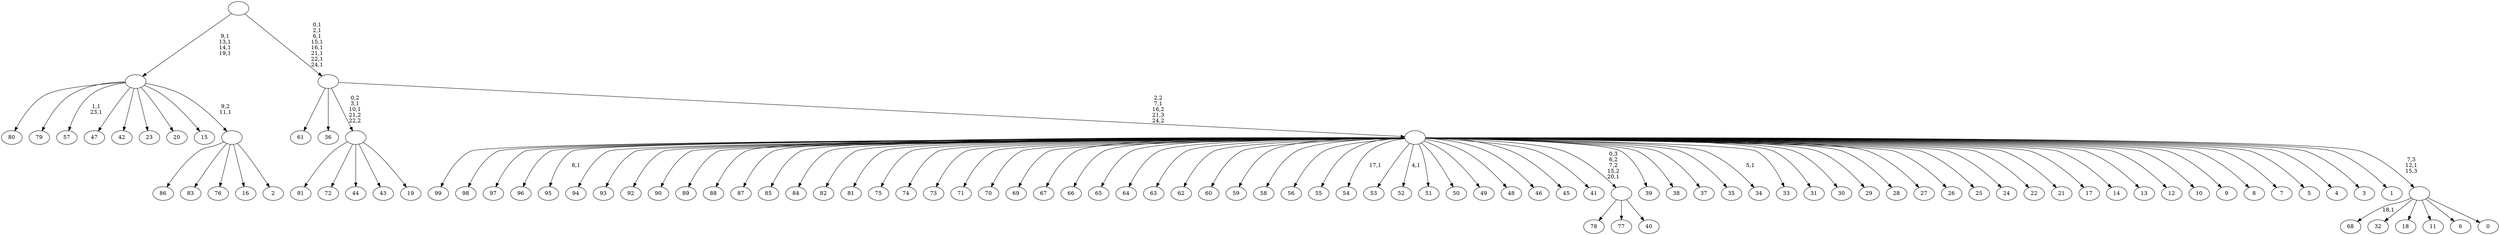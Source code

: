 digraph T {
	125 [label="99"]
	124 [label="98"]
	123 [label="97"]
	122 [label="96"]
	121 [label="95"]
	119 [label="94"]
	118 [label="93"]
	117 [label="92"]
	116 [label="91"]
	115 [label="90"]
	114 [label="89"]
	113 [label="88"]
	112 [label="87"]
	111 [label="86"]
	110 [label="85"]
	109 [label="84"]
	108 [label="83"]
	107 [label="82"]
	106 [label="81"]
	105 [label="80"]
	104 [label="79"]
	103 [label="78"]
	102 [label="77"]
	101 [label="76"]
	100 [label="75"]
	99 [label="74"]
	98 [label="73"]
	97 [label="72"]
	96 [label="71"]
	95 [label="70"]
	94 [label="69"]
	93 [label="68"]
	91 [label="67"]
	90 [label="66"]
	89 [label="65"]
	88 [label="64"]
	87 [label="63"]
	86 [label="62"]
	85 [label="61"]
	84 [label="60"]
	83 [label="59"]
	82 [label="58"]
	81 [label="57"]
	78 [label="56"]
	77 [label="55"]
	76 [label="54"]
	74 [label="53"]
	73 [label="52"]
	71 [label="51"]
	70 [label="50"]
	69 [label="49"]
	68 [label="48"]
	67 [label="47"]
	66 [label="46"]
	65 [label="45"]
	64 [label="44"]
	63 [label="43"]
	62 [label="42"]
	61 [label="41"]
	60 [label="40"]
	59 [label=""]
	58 [label="39"]
	57 [label="38"]
	56 [label="37"]
	55 [label="36"]
	54 [label="35"]
	53 [label="34"]
	51 [label="33"]
	50 [label="32"]
	49 [label="31"]
	48 [label="30"]
	47 [label="29"]
	46 [label="28"]
	45 [label="27"]
	44 [label="26"]
	43 [label="25"]
	42 [label="24"]
	41 [label="23"]
	40 [label="22"]
	39 [label="21"]
	38 [label="20"]
	37 [label="19"]
	36 [label=""]
	34 [label="18"]
	33 [label="17"]
	32 [label="16"]
	31 [label="15"]
	30 [label="14"]
	29 [label="13"]
	28 [label="12"]
	27 [label="11"]
	26 [label="10"]
	25 [label="9"]
	24 [label="8"]
	23 [label="7"]
	22 [label="6"]
	21 [label="5"]
	20 [label="4"]
	19 [label="3"]
	18 [label="2"]
	17 [label=""]
	16 [label=""]
	12 [label="1"]
	11 [label="0"]
	10 [label=""]
	9 [label=""]
	8 [label=""]
	0 [label=""]
	59 -> 103 [label=""]
	59 -> 102 [label=""]
	59 -> 60 [label=""]
	36 -> 116 [label=""]
	36 -> 97 [label=""]
	36 -> 64 [label=""]
	36 -> 63 [label=""]
	36 -> 37 [label=""]
	17 -> 111 [label=""]
	17 -> 108 [label=""]
	17 -> 101 [label=""]
	17 -> 32 [label=""]
	17 -> 18 [label=""]
	16 -> 81 [label="1,1\n23,1"]
	16 -> 105 [label=""]
	16 -> 104 [label=""]
	16 -> 67 [label=""]
	16 -> 62 [label=""]
	16 -> 41 [label=""]
	16 -> 38 [label=""]
	16 -> 31 [label=""]
	16 -> 17 [label="9,2\n11,1"]
	10 -> 93 [label="18,1"]
	10 -> 50 [label=""]
	10 -> 34 [label=""]
	10 -> 27 [label=""]
	10 -> 22 [label=""]
	10 -> 11 [label=""]
	9 -> 53 [label="5,1"]
	9 -> 73 [label="4,1"]
	9 -> 76 [label="17,1"]
	9 -> 121 [label="8,1"]
	9 -> 125 [label=""]
	9 -> 124 [label=""]
	9 -> 123 [label=""]
	9 -> 122 [label=""]
	9 -> 119 [label=""]
	9 -> 118 [label=""]
	9 -> 117 [label=""]
	9 -> 115 [label=""]
	9 -> 114 [label=""]
	9 -> 113 [label=""]
	9 -> 112 [label=""]
	9 -> 110 [label=""]
	9 -> 109 [label=""]
	9 -> 107 [label=""]
	9 -> 106 [label=""]
	9 -> 100 [label=""]
	9 -> 99 [label=""]
	9 -> 98 [label=""]
	9 -> 96 [label=""]
	9 -> 95 [label=""]
	9 -> 94 [label=""]
	9 -> 91 [label=""]
	9 -> 90 [label=""]
	9 -> 89 [label=""]
	9 -> 88 [label=""]
	9 -> 87 [label=""]
	9 -> 86 [label=""]
	9 -> 84 [label=""]
	9 -> 83 [label=""]
	9 -> 82 [label=""]
	9 -> 78 [label=""]
	9 -> 77 [label=""]
	9 -> 74 [label=""]
	9 -> 71 [label=""]
	9 -> 70 [label=""]
	9 -> 69 [label=""]
	9 -> 68 [label=""]
	9 -> 66 [label=""]
	9 -> 65 [label=""]
	9 -> 61 [label=""]
	9 -> 59 [label="0,3\n6,2\n7,2\n15,2\n20,1"]
	9 -> 58 [label=""]
	9 -> 57 [label=""]
	9 -> 56 [label=""]
	9 -> 54 [label=""]
	9 -> 51 [label=""]
	9 -> 49 [label=""]
	9 -> 48 [label=""]
	9 -> 47 [label=""]
	9 -> 46 [label=""]
	9 -> 45 [label=""]
	9 -> 44 [label=""]
	9 -> 43 [label=""]
	9 -> 42 [label=""]
	9 -> 40 [label=""]
	9 -> 39 [label=""]
	9 -> 33 [label=""]
	9 -> 30 [label=""]
	9 -> 29 [label=""]
	9 -> 28 [label=""]
	9 -> 26 [label=""]
	9 -> 25 [label=""]
	9 -> 24 [label=""]
	9 -> 23 [label=""]
	9 -> 21 [label=""]
	9 -> 20 [label=""]
	9 -> 19 [label=""]
	9 -> 12 [label=""]
	9 -> 10 [label="7,3\n12,1\n15,3"]
	8 -> 36 [label="0,2\n3,1\n10,1\n21,2\n22,2"]
	8 -> 85 [label=""]
	8 -> 55 [label=""]
	8 -> 9 [label="2,2\n7,1\n16,2\n21,3\n24,2"]
	0 -> 8 [label="0,1\n2,1\n6,1\n15,1\n16,1\n21,1\n22,1\n24,1"]
	0 -> 16 [label="9,1\n13,1\n14,1\n19,1"]
}
